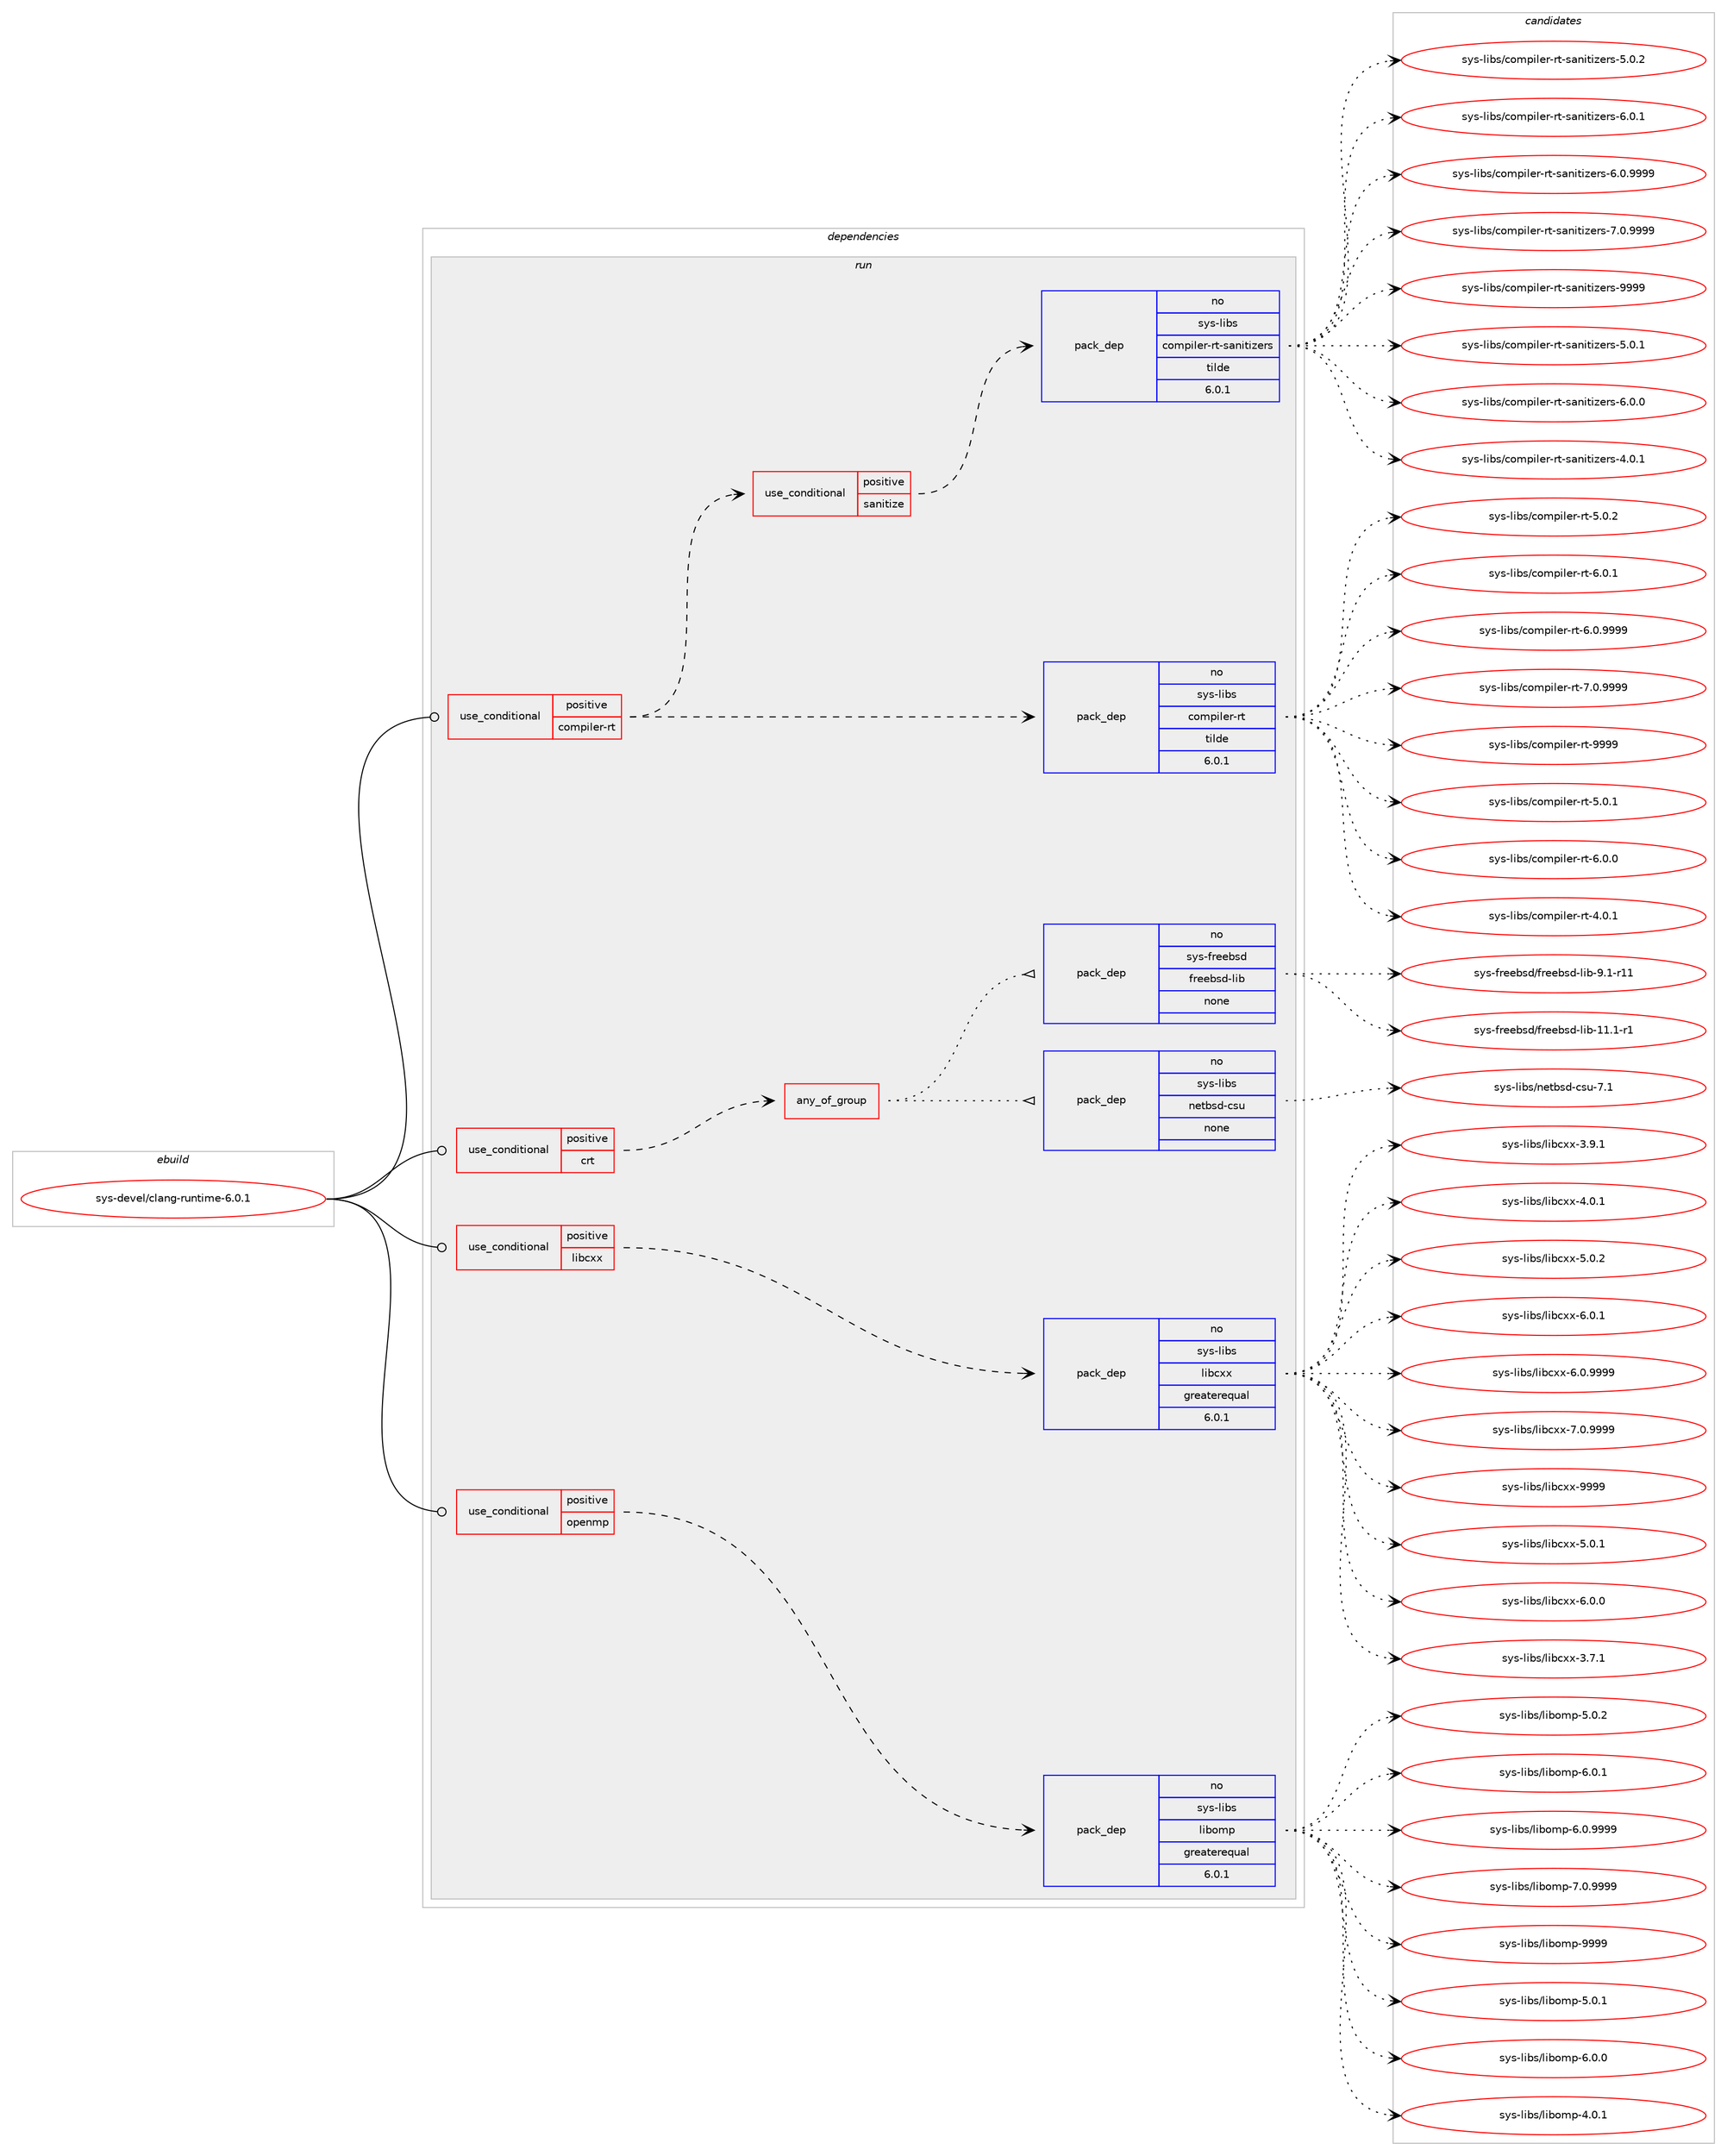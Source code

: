 digraph prolog {

# *************
# Graph options
# *************

newrank=true;
concentrate=true;
compound=true;
graph [rankdir=LR,fontname=Helvetica,fontsize=10,ranksep=1.5];#, ranksep=2.5, nodesep=0.2];
edge  [arrowhead=vee];
node  [fontname=Helvetica,fontsize=10];

# **********
# The ebuild
# **********

subgraph cluster_leftcol {
color=gray;
rank=same;
label=<<i>ebuild</i>>;
id [label="sys-devel/clang-runtime-6.0.1", color=red, width=4, href="../sys-devel/clang-runtime-6.0.1.svg"];
}

# ****************
# The dependencies
# ****************

subgraph cluster_midcol {
color=gray;
label=<<i>dependencies</i>>;
subgraph cluster_compile {
fillcolor="#eeeeee";
style=filled;
label=<<i>compile</i>>;
}
subgraph cluster_compileandrun {
fillcolor="#eeeeee";
style=filled;
label=<<i>compile and run</i>>;
}
subgraph cluster_run {
fillcolor="#eeeeee";
style=filled;
label=<<i>run</i>>;
subgraph cond556 {
dependency3184 [label=<<TABLE BORDER="0" CELLBORDER="1" CELLSPACING="0" CELLPADDING="4"><TR><TD ROWSPAN="3" CELLPADDING="10">use_conditional</TD></TR><TR><TD>positive</TD></TR><TR><TD>compiler-rt</TD></TR></TABLE>>, shape=none, color=red];
subgraph pack2585 {
dependency3185 [label=<<TABLE BORDER="0" CELLBORDER="1" CELLSPACING="0" CELLPADDING="4" WIDTH="220"><TR><TD ROWSPAN="6" CELLPADDING="30">pack_dep</TD></TR><TR><TD WIDTH="110">no</TD></TR><TR><TD>sys-libs</TD></TR><TR><TD>compiler-rt</TD></TR><TR><TD>tilde</TD></TR><TR><TD>6.0.1</TD></TR></TABLE>>, shape=none, color=blue];
}
dependency3184:e -> dependency3185:w [weight=20,style="dashed",arrowhead="vee"];
subgraph cond557 {
dependency3186 [label=<<TABLE BORDER="0" CELLBORDER="1" CELLSPACING="0" CELLPADDING="4"><TR><TD ROWSPAN="3" CELLPADDING="10">use_conditional</TD></TR><TR><TD>positive</TD></TR><TR><TD>sanitize</TD></TR></TABLE>>, shape=none, color=red];
subgraph pack2586 {
dependency3187 [label=<<TABLE BORDER="0" CELLBORDER="1" CELLSPACING="0" CELLPADDING="4" WIDTH="220"><TR><TD ROWSPAN="6" CELLPADDING="30">pack_dep</TD></TR><TR><TD WIDTH="110">no</TD></TR><TR><TD>sys-libs</TD></TR><TR><TD>compiler-rt-sanitizers</TD></TR><TR><TD>tilde</TD></TR><TR><TD>6.0.1</TD></TR></TABLE>>, shape=none, color=blue];
}
dependency3186:e -> dependency3187:w [weight=20,style="dashed",arrowhead="vee"];
}
dependency3184:e -> dependency3186:w [weight=20,style="dashed",arrowhead="vee"];
}
id:e -> dependency3184:w [weight=20,style="solid",arrowhead="odot"];
subgraph cond558 {
dependency3188 [label=<<TABLE BORDER="0" CELLBORDER="1" CELLSPACING="0" CELLPADDING="4"><TR><TD ROWSPAN="3" CELLPADDING="10">use_conditional</TD></TR><TR><TD>positive</TD></TR><TR><TD>crt</TD></TR></TABLE>>, shape=none, color=red];
subgraph any45 {
dependency3189 [label=<<TABLE BORDER="0" CELLBORDER="1" CELLSPACING="0" CELLPADDING="4"><TR><TD CELLPADDING="10">any_of_group</TD></TR></TABLE>>, shape=none, color=red];subgraph pack2587 {
dependency3190 [label=<<TABLE BORDER="0" CELLBORDER="1" CELLSPACING="0" CELLPADDING="4" WIDTH="220"><TR><TD ROWSPAN="6" CELLPADDING="30">pack_dep</TD></TR><TR><TD WIDTH="110">no</TD></TR><TR><TD>sys-libs</TD></TR><TR><TD>netbsd-csu</TD></TR><TR><TD>none</TD></TR><TR><TD></TD></TR></TABLE>>, shape=none, color=blue];
}
dependency3189:e -> dependency3190:w [weight=20,style="dotted",arrowhead="oinv"];
subgraph pack2588 {
dependency3191 [label=<<TABLE BORDER="0" CELLBORDER="1" CELLSPACING="0" CELLPADDING="4" WIDTH="220"><TR><TD ROWSPAN="6" CELLPADDING="30">pack_dep</TD></TR><TR><TD WIDTH="110">no</TD></TR><TR><TD>sys-freebsd</TD></TR><TR><TD>freebsd-lib</TD></TR><TR><TD>none</TD></TR><TR><TD></TD></TR></TABLE>>, shape=none, color=blue];
}
dependency3189:e -> dependency3191:w [weight=20,style="dotted",arrowhead="oinv"];
}
dependency3188:e -> dependency3189:w [weight=20,style="dashed",arrowhead="vee"];
}
id:e -> dependency3188:w [weight=20,style="solid",arrowhead="odot"];
subgraph cond559 {
dependency3192 [label=<<TABLE BORDER="0" CELLBORDER="1" CELLSPACING="0" CELLPADDING="4"><TR><TD ROWSPAN="3" CELLPADDING="10">use_conditional</TD></TR><TR><TD>positive</TD></TR><TR><TD>libcxx</TD></TR></TABLE>>, shape=none, color=red];
subgraph pack2589 {
dependency3193 [label=<<TABLE BORDER="0" CELLBORDER="1" CELLSPACING="0" CELLPADDING="4" WIDTH="220"><TR><TD ROWSPAN="6" CELLPADDING="30">pack_dep</TD></TR><TR><TD WIDTH="110">no</TD></TR><TR><TD>sys-libs</TD></TR><TR><TD>libcxx</TD></TR><TR><TD>greaterequal</TD></TR><TR><TD>6.0.1</TD></TR></TABLE>>, shape=none, color=blue];
}
dependency3192:e -> dependency3193:w [weight=20,style="dashed",arrowhead="vee"];
}
id:e -> dependency3192:w [weight=20,style="solid",arrowhead="odot"];
subgraph cond560 {
dependency3194 [label=<<TABLE BORDER="0" CELLBORDER="1" CELLSPACING="0" CELLPADDING="4"><TR><TD ROWSPAN="3" CELLPADDING="10">use_conditional</TD></TR><TR><TD>positive</TD></TR><TR><TD>openmp</TD></TR></TABLE>>, shape=none, color=red];
subgraph pack2590 {
dependency3195 [label=<<TABLE BORDER="0" CELLBORDER="1" CELLSPACING="0" CELLPADDING="4" WIDTH="220"><TR><TD ROWSPAN="6" CELLPADDING="30">pack_dep</TD></TR><TR><TD WIDTH="110">no</TD></TR><TR><TD>sys-libs</TD></TR><TR><TD>libomp</TD></TR><TR><TD>greaterequal</TD></TR><TR><TD>6.0.1</TD></TR></TABLE>>, shape=none, color=blue];
}
dependency3194:e -> dependency3195:w [weight=20,style="dashed",arrowhead="vee"];
}
id:e -> dependency3194:w [weight=20,style="solid",arrowhead="odot"];
}
}

# **************
# The candidates
# **************

subgraph cluster_choices {
rank=same;
color=gray;
label=<<i>candidates</i>>;

subgraph choice2585 {
color=black;
nodesep=1;
choice1151211154510810598115479911110911210510810111445114116455346484649 [label="sys-libs/compiler-rt-5.0.1", color=red, width=4,href="../sys-libs/compiler-rt-5.0.1.svg"];
choice1151211154510810598115479911110911210510810111445114116455446484648 [label="sys-libs/compiler-rt-6.0.0", color=red, width=4,href="../sys-libs/compiler-rt-6.0.0.svg"];
choice1151211154510810598115479911110911210510810111445114116455246484649 [label="sys-libs/compiler-rt-4.0.1", color=red, width=4,href="../sys-libs/compiler-rt-4.0.1.svg"];
choice1151211154510810598115479911110911210510810111445114116455346484650 [label="sys-libs/compiler-rt-5.0.2", color=red, width=4,href="../sys-libs/compiler-rt-5.0.2.svg"];
choice1151211154510810598115479911110911210510810111445114116455446484649 [label="sys-libs/compiler-rt-6.0.1", color=red, width=4,href="../sys-libs/compiler-rt-6.0.1.svg"];
choice1151211154510810598115479911110911210510810111445114116455446484657575757 [label="sys-libs/compiler-rt-6.0.9999", color=red, width=4,href="../sys-libs/compiler-rt-6.0.9999.svg"];
choice1151211154510810598115479911110911210510810111445114116455546484657575757 [label="sys-libs/compiler-rt-7.0.9999", color=red, width=4,href="../sys-libs/compiler-rt-7.0.9999.svg"];
choice11512111545108105981154799111109112105108101114451141164557575757 [label="sys-libs/compiler-rt-9999", color=red, width=4,href="../sys-libs/compiler-rt-9999.svg"];
dependency3185:e -> choice1151211154510810598115479911110911210510810111445114116455346484649:w [style=dotted,weight="100"];
dependency3185:e -> choice1151211154510810598115479911110911210510810111445114116455446484648:w [style=dotted,weight="100"];
dependency3185:e -> choice1151211154510810598115479911110911210510810111445114116455246484649:w [style=dotted,weight="100"];
dependency3185:e -> choice1151211154510810598115479911110911210510810111445114116455346484650:w [style=dotted,weight="100"];
dependency3185:e -> choice1151211154510810598115479911110911210510810111445114116455446484649:w [style=dotted,weight="100"];
dependency3185:e -> choice1151211154510810598115479911110911210510810111445114116455446484657575757:w [style=dotted,weight="100"];
dependency3185:e -> choice1151211154510810598115479911110911210510810111445114116455546484657575757:w [style=dotted,weight="100"];
dependency3185:e -> choice11512111545108105981154799111109112105108101114451141164557575757:w [style=dotted,weight="100"];
}
subgraph choice2586 {
color=black;
nodesep=1;
choice11512111545108105981154799111109112105108101114451141164511597110105116105122101114115455346484649 [label="sys-libs/compiler-rt-sanitizers-5.0.1", color=red, width=4,href="../sys-libs/compiler-rt-sanitizers-5.0.1.svg"];
choice11512111545108105981154799111109112105108101114451141164511597110105116105122101114115455446484648 [label="sys-libs/compiler-rt-sanitizers-6.0.0", color=red, width=4,href="../sys-libs/compiler-rt-sanitizers-6.0.0.svg"];
choice11512111545108105981154799111109112105108101114451141164511597110105116105122101114115455246484649 [label="sys-libs/compiler-rt-sanitizers-4.0.1", color=red, width=4,href="../sys-libs/compiler-rt-sanitizers-4.0.1.svg"];
choice11512111545108105981154799111109112105108101114451141164511597110105116105122101114115455346484650 [label="sys-libs/compiler-rt-sanitizers-5.0.2", color=red, width=4,href="../sys-libs/compiler-rt-sanitizers-5.0.2.svg"];
choice11512111545108105981154799111109112105108101114451141164511597110105116105122101114115455446484649 [label="sys-libs/compiler-rt-sanitizers-6.0.1", color=red, width=4,href="../sys-libs/compiler-rt-sanitizers-6.0.1.svg"];
choice11512111545108105981154799111109112105108101114451141164511597110105116105122101114115455446484657575757 [label="sys-libs/compiler-rt-sanitizers-6.0.9999", color=red, width=4,href="../sys-libs/compiler-rt-sanitizers-6.0.9999.svg"];
choice11512111545108105981154799111109112105108101114451141164511597110105116105122101114115455546484657575757 [label="sys-libs/compiler-rt-sanitizers-7.0.9999", color=red, width=4,href="../sys-libs/compiler-rt-sanitizers-7.0.9999.svg"];
choice115121115451081059811547991111091121051081011144511411645115971101051161051221011141154557575757 [label="sys-libs/compiler-rt-sanitizers-9999", color=red, width=4,href="../sys-libs/compiler-rt-sanitizers-9999.svg"];
dependency3187:e -> choice11512111545108105981154799111109112105108101114451141164511597110105116105122101114115455346484649:w [style=dotted,weight="100"];
dependency3187:e -> choice11512111545108105981154799111109112105108101114451141164511597110105116105122101114115455446484648:w [style=dotted,weight="100"];
dependency3187:e -> choice11512111545108105981154799111109112105108101114451141164511597110105116105122101114115455246484649:w [style=dotted,weight="100"];
dependency3187:e -> choice11512111545108105981154799111109112105108101114451141164511597110105116105122101114115455346484650:w [style=dotted,weight="100"];
dependency3187:e -> choice11512111545108105981154799111109112105108101114451141164511597110105116105122101114115455446484649:w [style=dotted,weight="100"];
dependency3187:e -> choice11512111545108105981154799111109112105108101114451141164511597110105116105122101114115455446484657575757:w [style=dotted,weight="100"];
dependency3187:e -> choice11512111545108105981154799111109112105108101114451141164511597110105116105122101114115455546484657575757:w [style=dotted,weight="100"];
dependency3187:e -> choice115121115451081059811547991111091121051081011144511411645115971101051161051221011141154557575757:w [style=dotted,weight="100"];
}
subgraph choice2587 {
color=black;
nodesep=1;
choice11512111545108105981154711010111698115100459911511745554649 [label="sys-libs/netbsd-csu-7.1", color=red, width=4,href="../sys-libs/netbsd-csu-7.1.svg"];
dependency3190:e -> choice11512111545108105981154711010111698115100459911511745554649:w [style=dotted,weight="100"];
}
subgraph choice2588 {
color=black;
nodesep=1;
choice11512111545102114101101981151004710211410110198115100451081059845494946494511449 [label="sys-freebsd/freebsd-lib-11.1-r1", color=red, width=4,href="../sys-freebsd/freebsd-lib-11.1-r1.svg"];
choice11512111545102114101101981151004710211410110198115100451081059845574649451144949 [label="sys-freebsd/freebsd-lib-9.1-r11", color=red, width=4,href="../sys-freebsd/freebsd-lib-9.1-r11.svg"];
dependency3191:e -> choice11512111545102114101101981151004710211410110198115100451081059845494946494511449:w [style=dotted,weight="100"];
dependency3191:e -> choice11512111545102114101101981151004710211410110198115100451081059845574649451144949:w [style=dotted,weight="100"];
}
subgraph choice2589 {
color=black;
nodesep=1;
choice1151211154510810598115471081059899120120455346484649 [label="sys-libs/libcxx-5.0.1", color=red, width=4,href="../sys-libs/libcxx-5.0.1.svg"];
choice1151211154510810598115471081059899120120455446484648 [label="sys-libs/libcxx-6.0.0", color=red, width=4,href="../sys-libs/libcxx-6.0.0.svg"];
choice1151211154510810598115471081059899120120455146554649 [label="sys-libs/libcxx-3.7.1", color=red, width=4,href="../sys-libs/libcxx-3.7.1.svg"];
choice1151211154510810598115471081059899120120455146574649 [label="sys-libs/libcxx-3.9.1", color=red, width=4,href="../sys-libs/libcxx-3.9.1.svg"];
choice1151211154510810598115471081059899120120455246484649 [label="sys-libs/libcxx-4.0.1", color=red, width=4,href="../sys-libs/libcxx-4.0.1.svg"];
choice1151211154510810598115471081059899120120455346484650 [label="sys-libs/libcxx-5.0.2", color=red, width=4,href="../sys-libs/libcxx-5.0.2.svg"];
choice1151211154510810598115471081059899120120455446484649 [label="sys-libs/libcxx-6.0.1", color=red, width=4,href="../sys-libs/libcxx-6.0.1.svg"];
choice1151211154510810598115471081059899120120455446484657575757 [label="sys-libs/libcxx-6.0.9999", color=red, width=4,href="../sys-libs/libcxx-6.0.9999.svg"];
choice1151211154510810598115471081059899120120455546484657575757 [label="sys-libs/libcxx-7.0.9999", color=red, width=4,href="../sys-libs/libcxx-7.0.9999.svg"];
choice11512111545108105981154710810598991201204557575757 [label="sys-libs/libcxx-9999", color=red, width=4,href="../sys-libs/libcxx-9999.svg"];
dependency3193:e -> choice1151211154510810598115471081059899120120455346484649:w [style=dotted,weight="100"];
dependency3193:e -> choice1151211154510810598115471081059899120120455446484648:w [style=dotted,weight="100"];
dependency3193:e -> choice1151211154510810598115471081059899120120455146554649:w [style=dotted,weight="100"];
dependency3193:e -> choice1151211154510810598115471081059899120120455146574649:w [style=dotted,weight="100"];
dependency3193:e -> choice1151211154510810598115471081059899120120455246484649:w [style=dotted,weight="100"];
dependency3193:e -> choice1151211154510810598115471081059899120120455346484650:w [style=dotted,weight="100"];
dependency3193:e -> choice1151211154510810598115471081059899120120455446484649:w [style=dotted,weight="100"];
dependency3193:e -> choice1151211154510810598115471081059899120120455446484657575757:w [style=dotted,weight="100"];
dependency3193:e -> choice1151211154510810598115471081059899120120455546484657575757:w [style=dotted,weight="100"];
dependency3193:e -> choice11512111545108105981154710810598991201204557575757:w [style=dotted,weight="100"];
}
subgraph choice2590 {
color=black;
nodesep=1;
choice11512111545108105981154710810598111109112455346484649 [label="sys-libs/libomp-5.0.1", color=red, width=4,href="../sys-libs/libomp-5.0.1.svg"];
choice11512111545108105981154710810598111109112455446484648 [label="sys-libs/libomp-6.0.0", color=red, width=4,href="../sys-libs/libomp-6.0.0.svg"];
choice11512111545108105981154710810598111109112455246484649 [label="sys-libs/libomp-4.0.1", color=red, width=4,href="../sys-libs/libomp-4.0.1.svg"];
choice11512111545108105981154710810598111109112455346484650 [label="sys-libs/libomp-5.0.2", color=red, width=4,href="../sys-libs/libomp-5.0.2.svg"];
choice11512111545108105981154710810598111109112455446484649 [label="sys-libs/libomp-6.0.1", color=red, width=4,href="../sys-libs/libomp-6.0.1.svg"];
choice11512111545108105981154710810598111109112455446484657575757 [label="sys-libs/libomp-6.0.9999", color=red, width=4,href="../sys-libs/libomp-6.0.9999.svg"];
choice11512111545108105981154710810598111109112455546484657575757 [label="sys-libs/libomp-7.0.9999", color=red, width=4,href="../sys-libs/libomp-7.0.9999.svg"];
choice115121115451081059811547108105981111091124557575757 [label="sys-libs/libomp-9999", color=red, width=4,href="../sys-libs/libomp-9999.svg"];
dependency3195:e -> choice11512111545108105981154710810598111109112455346484649:w [style=dotted,weight="100"];
dependency3195:e -> choice11512111545108105981154710810598111109112455446484648:w [style=dotted,weight="100"];
dependency3195:e -> choice11512111545108105981154710810598111109112455246484649:w [style=dotted,weight="100"];
dependency3195:e -> choice11512111545108105981154710810598111109112455346484650:w [style=dotted,weight="100"];
dependency3195:e -> choice11512111545108105981154710810598111109112455446484649:w [style=dotted,weight="100"];
dependency3195:e -> choice11512111545108105981154710810598111109112455446484657575757:w [style=dotted,weight="100"];
dependency3195:e -> choice11512111545108105981154710810598111109112455546484657575757:w [style=dotted,weight="100"];
dependency3195:e -> choice115121115451081059811547108105981111091124557575757:w [style=dotted,weight="100"];
}
}

}

